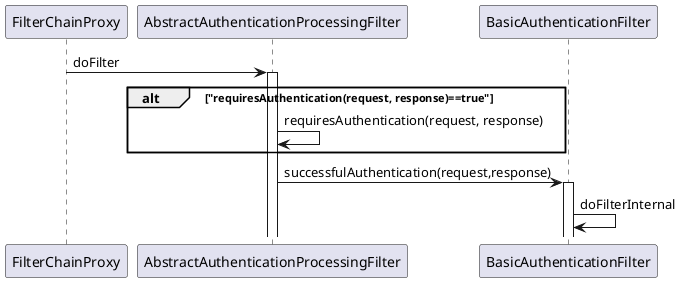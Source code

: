 ' ClientCredentialsTokenEndpointFilter -> TokenPoint 流程
@startuml
FilterChainProxy->AbstractAuthenticationProcessingFilter:doFilter
activate AbstractAuthenticationProcessingFilter
alt "requiresAuthentication(request, response)==true"
'!requiresAuthentication(request, response)
AbstractAuthenticationProcessingFilter->AbstractAuthenticationProcessingFilter:requiresAuthentication(request, response)
end
'ClientCredentialsTokenEndpointFilter.successfulAuthentication->chain.doFilter(request, response);
AbstractAuthenticationProcessingFilter->BasicAuthenticationFilter:successfulAuthentication(request,response)
activate BasicAuthenticationFilter
'@Override
'protected void doFilterInternal(HttpServletRequest request,
'        HttpServletResponse response, FilterChain chain)
BasicAuthenticationFilter->BasicAuthenticationFilter:doFilterInternal
@enduml